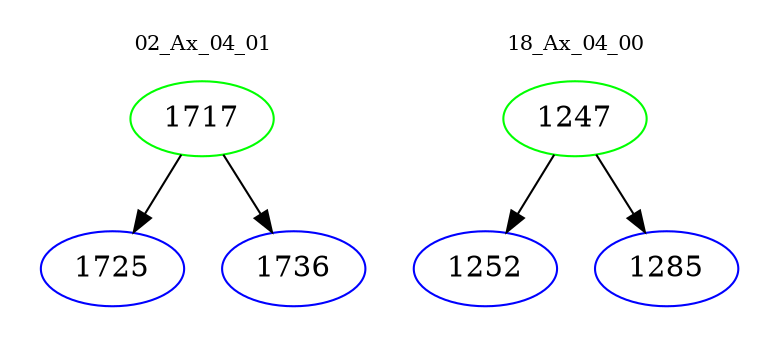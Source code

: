 digraph{
subgraph cluster_0 {
color = white
label = "02_Ax_04_01";
fontsize=10;
T0_1717 [label="1717", color="green"]
T0_1717 -> T0_1725 [color="black"]
T0_1725 [label="1725", color="blue"]
T0_1717 -> T0_1736 [color="black"]
T0_1736 [label="1736", color="blue"]
}
subgraph cluster_1 {
color = white
label = "18_Ax_04_00";
fontsize=10;
T1_1247 [label="1247", color="green"]
T1_1247 -> T1_1252 [color="black"]
T1_1252 [label="1252", color="blue"]
T1_1247 -> T1_1285 [color="black"]
T1_1285 [label="1285", color="blue"]
}
}
